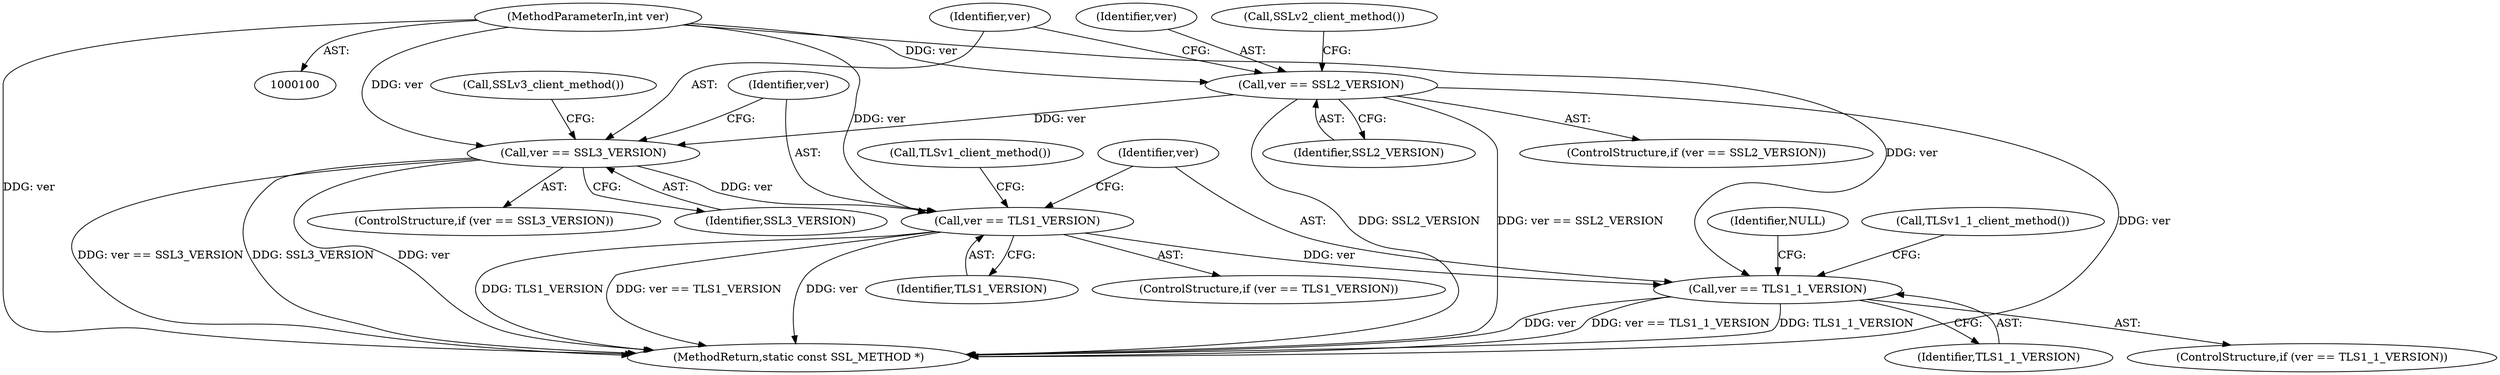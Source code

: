 digraph "1_openssl_26a59d9b46574e457870197dffa802871b4c8fc7@del" {
"1000117" [label="(Call,ver == TLS1_VERSION)"];
"1000110" [label="(Call,ver == SSL3_VERSION)"];
"1000104" [label="(Call,ver == SSL2_VERSION)"];
"1000101" [label="(MethodParameterIn,int ver)"];
"1000124" [label="(Call,ver == TLS1_1_VERSION)"];
"1000105" [label="(Identifier,ver)"];
"1000126" [label="(Identifier,TLS1_1_VERSION)"];
"1000103" [label="(ControlStructure,if (ver == SSL2_VERSION))"];
"1000104" [label="(Call,ver == SSL2_VERSION)"];
"1000124" [label="(Call,ver == TLS1_1_VERSION)"];
"1000125" [label="(Identifier,ver)"];
"1000111" [label="(Identifier,ver)"];
"1000110" [label="(Call,ver == SSL3_VERSION)"];
"1000116" [label="(ControlStructure,if (ver == TLS1_VERSION))"];
"1000117" [label="(Call,ver == TLS1_VERSION)"];
"1000106" [label="(Identifier,SSL2_VERSION)"];
"1000132" [label="(MethodReturn,static const SSL_METHOD *)"];
"1000119" [label="(Identifier,TLS1_VERSION)"];
"1000108" [label="(Call,SSLv2_client_method())"];
"1000121" [label="(Call,TLSv1_client_method())"];
"1000101" [label="(MethodParameterIn,int ver)"];
"1000131" [label="(Identifier,NULL)"];
"1000118" [label="(Identifier,ver)"];
"1000114" [label="(Call,SSLv3_client_method())"];
"1000123" [label="(ControlStructure,if (ver == TLS1_1_VERSION))"];
"1000128" [label="(Call,TLSv1_1_client_method())"];
"1000109" [label="(ControlStructure,if (ver == SSL3_VERSION))"];
"1000112" [label="(Identifier,SSL3_VERSION)"];
"1000117" -> "1000116"  [label="AST: "];
"1000117" -> "1000119"  [label="CFG: "];
"1000118" -> "1000117"  [label="AST: "];
"1000119" -> "1000117"  [label="AST: "];
"1000121" -> "1000117"  [label="CFG: "];
"1000125" -> "1000117"  [label="CFG: "];
"1000117" -> "1000132"  [label="DDG: ver == TLS1_VERSION"];
"1000117" -> "1000132"  [label="DDG: ver"];
"1000117" -> "1000132"  [label="DDG: TLS1_VERSION"];
"1000110" -> "1000117"  [label="DDG: ver"];
"1000101" -> "1000117"  [label="DDG: ver"];
"1000117" -> "1000124"  [label="DDG: ver"];
"1000110" -> "1000109"  [label="AST: "];
"1000110" -> "1000112"  [label="CFG: "];
"1000111" -> "1000110"  [label="AST: "];
"1000112" -> "1000110"  [label="AST: "];
"1000114" -> "1000110"  [label="CFG: "];
"1000118" -> "1000110"  [label="CFG: "];
"1000110" -> "1000132"  [label="DDG: SSL3_VERSION"];
"1000110" -> "1000132"  [label="DDG: ver"];
"1000110" -> "1000132"  [label="DDG: ver == SSL3_VERSION"];
"1000104" -> "1000110"  [label="DDG: ver"];
"1000101" -> "1000110"  [label="DDG: ver"];
"1000104" -> "1000103"  [label="AST: "];
"1000104" -> "1000106"  [label="CFG: "];
"1000105" -> "1000104"  [label="AST: "];
"1000106" -> "1000104"  [label="AST: "];
"1000108" -> "1000104"  [label="CFG: "];
"1000111" -> "1000104"  [label="CFG: "];
"1000104" -> "1000132"  [label="DDG: ver == SSL2_VERSION"];
"1000104" -> "1000132"  [label="DDG: ver"];
"1000104" -> "1000132"  [label="DDG: SSL2_VERSION"];
"1000101" -> "1000104"  [label="DDG: ver"];
"1000101" -> "1000100"  [label="AST: "];
"1000101" -> "1000132"  [label="DDG: ver"];
"1000101" -> "1000124"  [label="DDG: ver"];
"1000124" -> "1000123"  [label="AST: "];
"1000124" -> "1000126"  [label="CFG: "];
"1000125" -> "1000124"  [label="AST: "];
"1000126" -> "1000124"  [label="AST: "];
"1000128" -> "1000124"  [label="CFG: "];
"1000131" -> "1000124"  [label="CFG: "];
"1000124" -> "1000132"  [label="DDG: TLS1_1_VERSION"];
"1000124" -> "1000132"  [label="DDG: ver"];
"1000124" -> "1000132"  [label="DDG: ver == TLS1_1_VERSION"];
}
